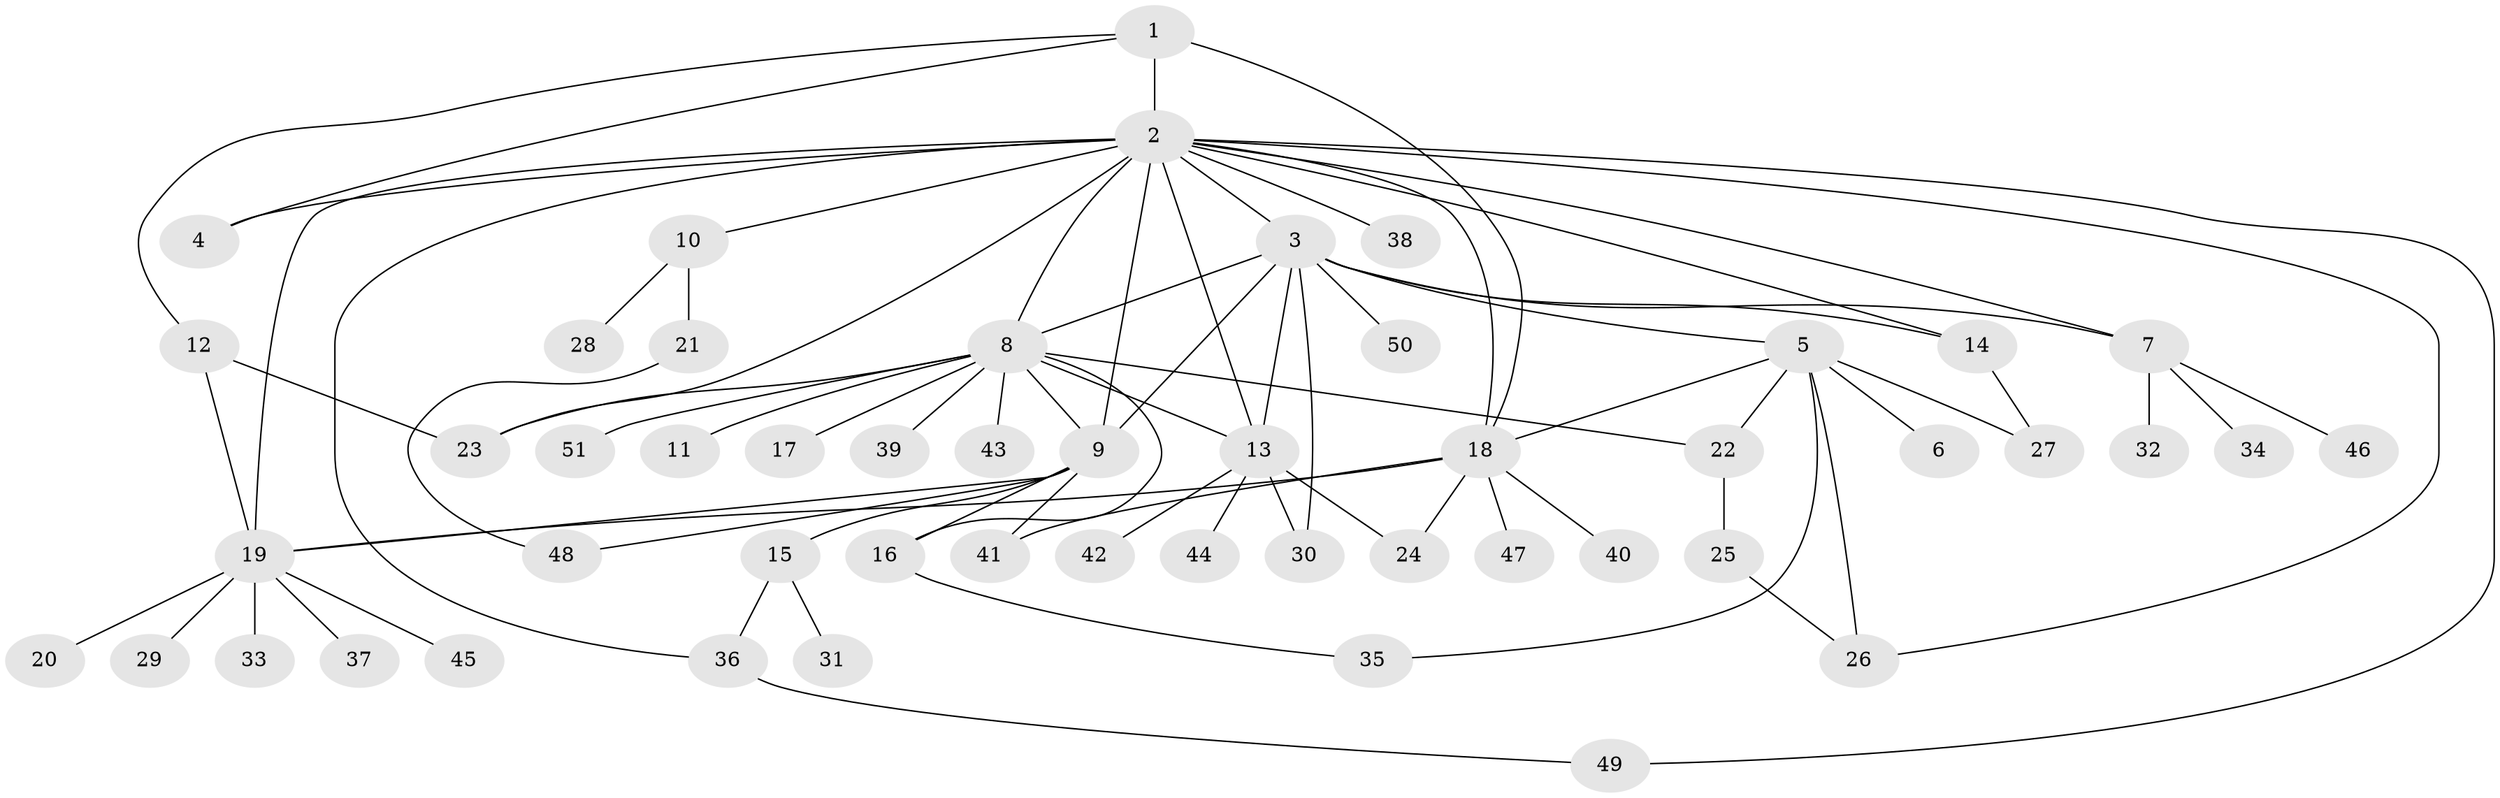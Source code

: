 // original degree distribution, {1: 0.5, 27: 0.00980392156862745, 2: 0.2549019607843137, 11: 0.00980392156862745, 3: 0.08823529411764706, 8: 0.029411764705882353, 7: 0.029411764705882353, 13: 0.00980392156862745, 4: 0.058823529411764705, 10: 0.00980392156862745}
// Generated by graph-tools (version 1.1) at 2025/35/03/09/25 02:35:50]
// undirected, 51 vertices, 77 edges
graph export_dot {
graph [start="1"]
  node [color=gray90,style=filled];
  1;
  2;
  3;
  4;
  5;
  6;
  7;
  8;
  9;
  10;
  11;
  12;
  13;
  14;
  15;
  16;
  17;
  18;
  19;
  20;
  21;
  22;
  23;
  24;
  25;
  26;
  27;
  28;
  29;
  30;
  31;
  32;
  33;
  34;
  35;
  36;
  37;
  38;
  39;
  40;
  41;
  42;
  43;
  44;
  45;
  46;
  47;
  48;
  49;
  50;
  51;
  1 -- 2 [weight=10.0];
  1 -- 4 [weight=1.0];
  1 -- 12 [weight=1.0];
  1 -- 18 [weight=1.0];
  2 -- 3 [weight=1.0];
  2 -- 4 [weight=1.0];
  2 -- 7 [weight=1.0];
  2 -- 8 [weight=1.0];
  2 -- 9 [weight=1.0];
  2 -- 10 [weight=1.0];
  2 -- 13 [weight=1.0];
  2 -- 14 [weight=1.0];
  2 -- 18 [weight=1.0];
  2 -- 19 [weight=1.0];
  2 -- 23 [weight=1.0];
  2 -- 26 [weight=1.0];
  2 -- 36 [weight=1.0];
  2 -- 38 [weight=1.0];
  2 -- 49 [weight=1.0];
  3 -- 5 [weight=1.0];
  3 -- 7 [weight=1.0];
  3 -- 8 [weight=1.0];
  3 -- 9 [weight=1.0];
  3 -- 13 [weight=1.0];
  3 -- 14 [weight=1.0];
  3 -- 30 [weight=1.0];
  3 -- 50 [weight=2.0];
  5 -- 6 [weight=1.0];
  5 -- 18 [weight=1.0];
  5 -- 22 [weight=1.0];
  5 -- 26 [weight=1.0];
  5 -- 27 [weight=1.0];
  5 -- 35 [weight=1.0];
  7 -- 32 [weight=1.0];
  7 -- 34 [weight=1.0];
  7 -- 46 [weight=1.0];
  8 -- 9 [weight=1.0];
  8 -- 11 [weight=1.0];
  8 -- 13 [weight=1.0];
  8 -- 16 [weight=1.0];
  8 -- 17 [weight=1.0];
  8 -- 22 [weight=1.0];
  8 -- 23 [weight=1.0];
  8 -- 39 [weight=1.0];
  8 -- 43 [weight=1.0];
  8 -- 51 [weight=1.0];
  9 -- 15 [weight=5.0];
  9 -- 16 [weight=1.0];
  9 -- 19 [weight=1.0];
  9 -- 41 [weight=1.0];
  9 -- 48 [weight=1.0];
  10 -- 21 [weight=1.0];
  10 -- 28 [weight=1.0];
  12 -- 19 [weight=1.0];
  12 -- 23 [weight=1.0];
  13 -- 24 [weight=1.0];
  13 -- 30 [weight=1.0];
  13 -- 42 [weight=1.0];
  13 -- 44 [weight=1.0];
  14 -- 27 [weight=2.0];
  15 -- 31 [weight=1.0];
  15 -- 36 [weight=1.0];
  16 -- 35 [weight=1.0];
  18 -- 19 [weight=1.0];
  18 -- 24 [weight=2.0];
  18 -- 40 [weight=1.0];
  18 -- 41 [weight=1.0];
  18 -- 47 [weight=1.0];
  19 -- 20 [weight=1.0];
  19 -- 29 [weight=1.0];
  19 -- 33 [weight=1.0];
  19 -- 37 [weight=1.0];
  19 -- 45 [weight=1.0];
  21 -- 48 [weight=1.0];
  22 -- 25 [weight=5.0];
  25 -- 26 [weight=1.0];
  36 -- 49 [weight=1.0];
}

